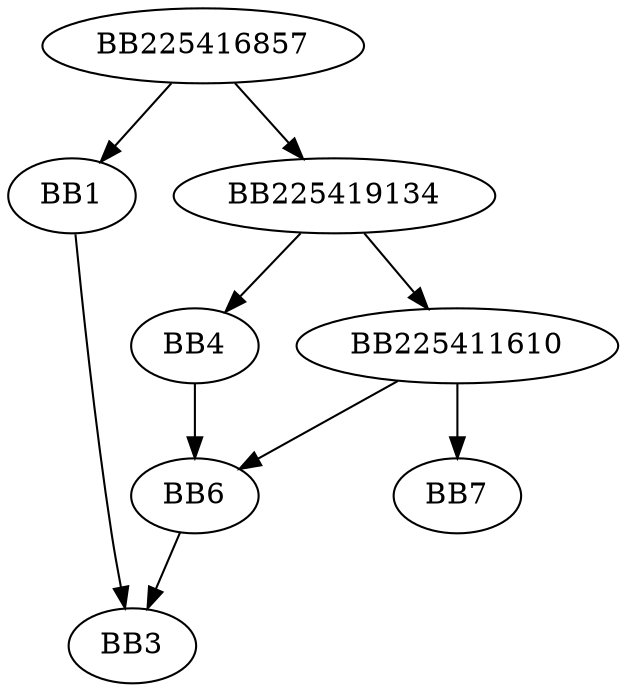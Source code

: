 digraph G{
	BB225416857->BB1;
	BB225416857->BB225419134;
	BB1->BB3;
	BB225419134->BB4;
	BB225419134->BB225411610;
	BB4->BB6;
	BB225411610->BB7;
	BB225411610->BB6;
	BB6->BB3;
}
